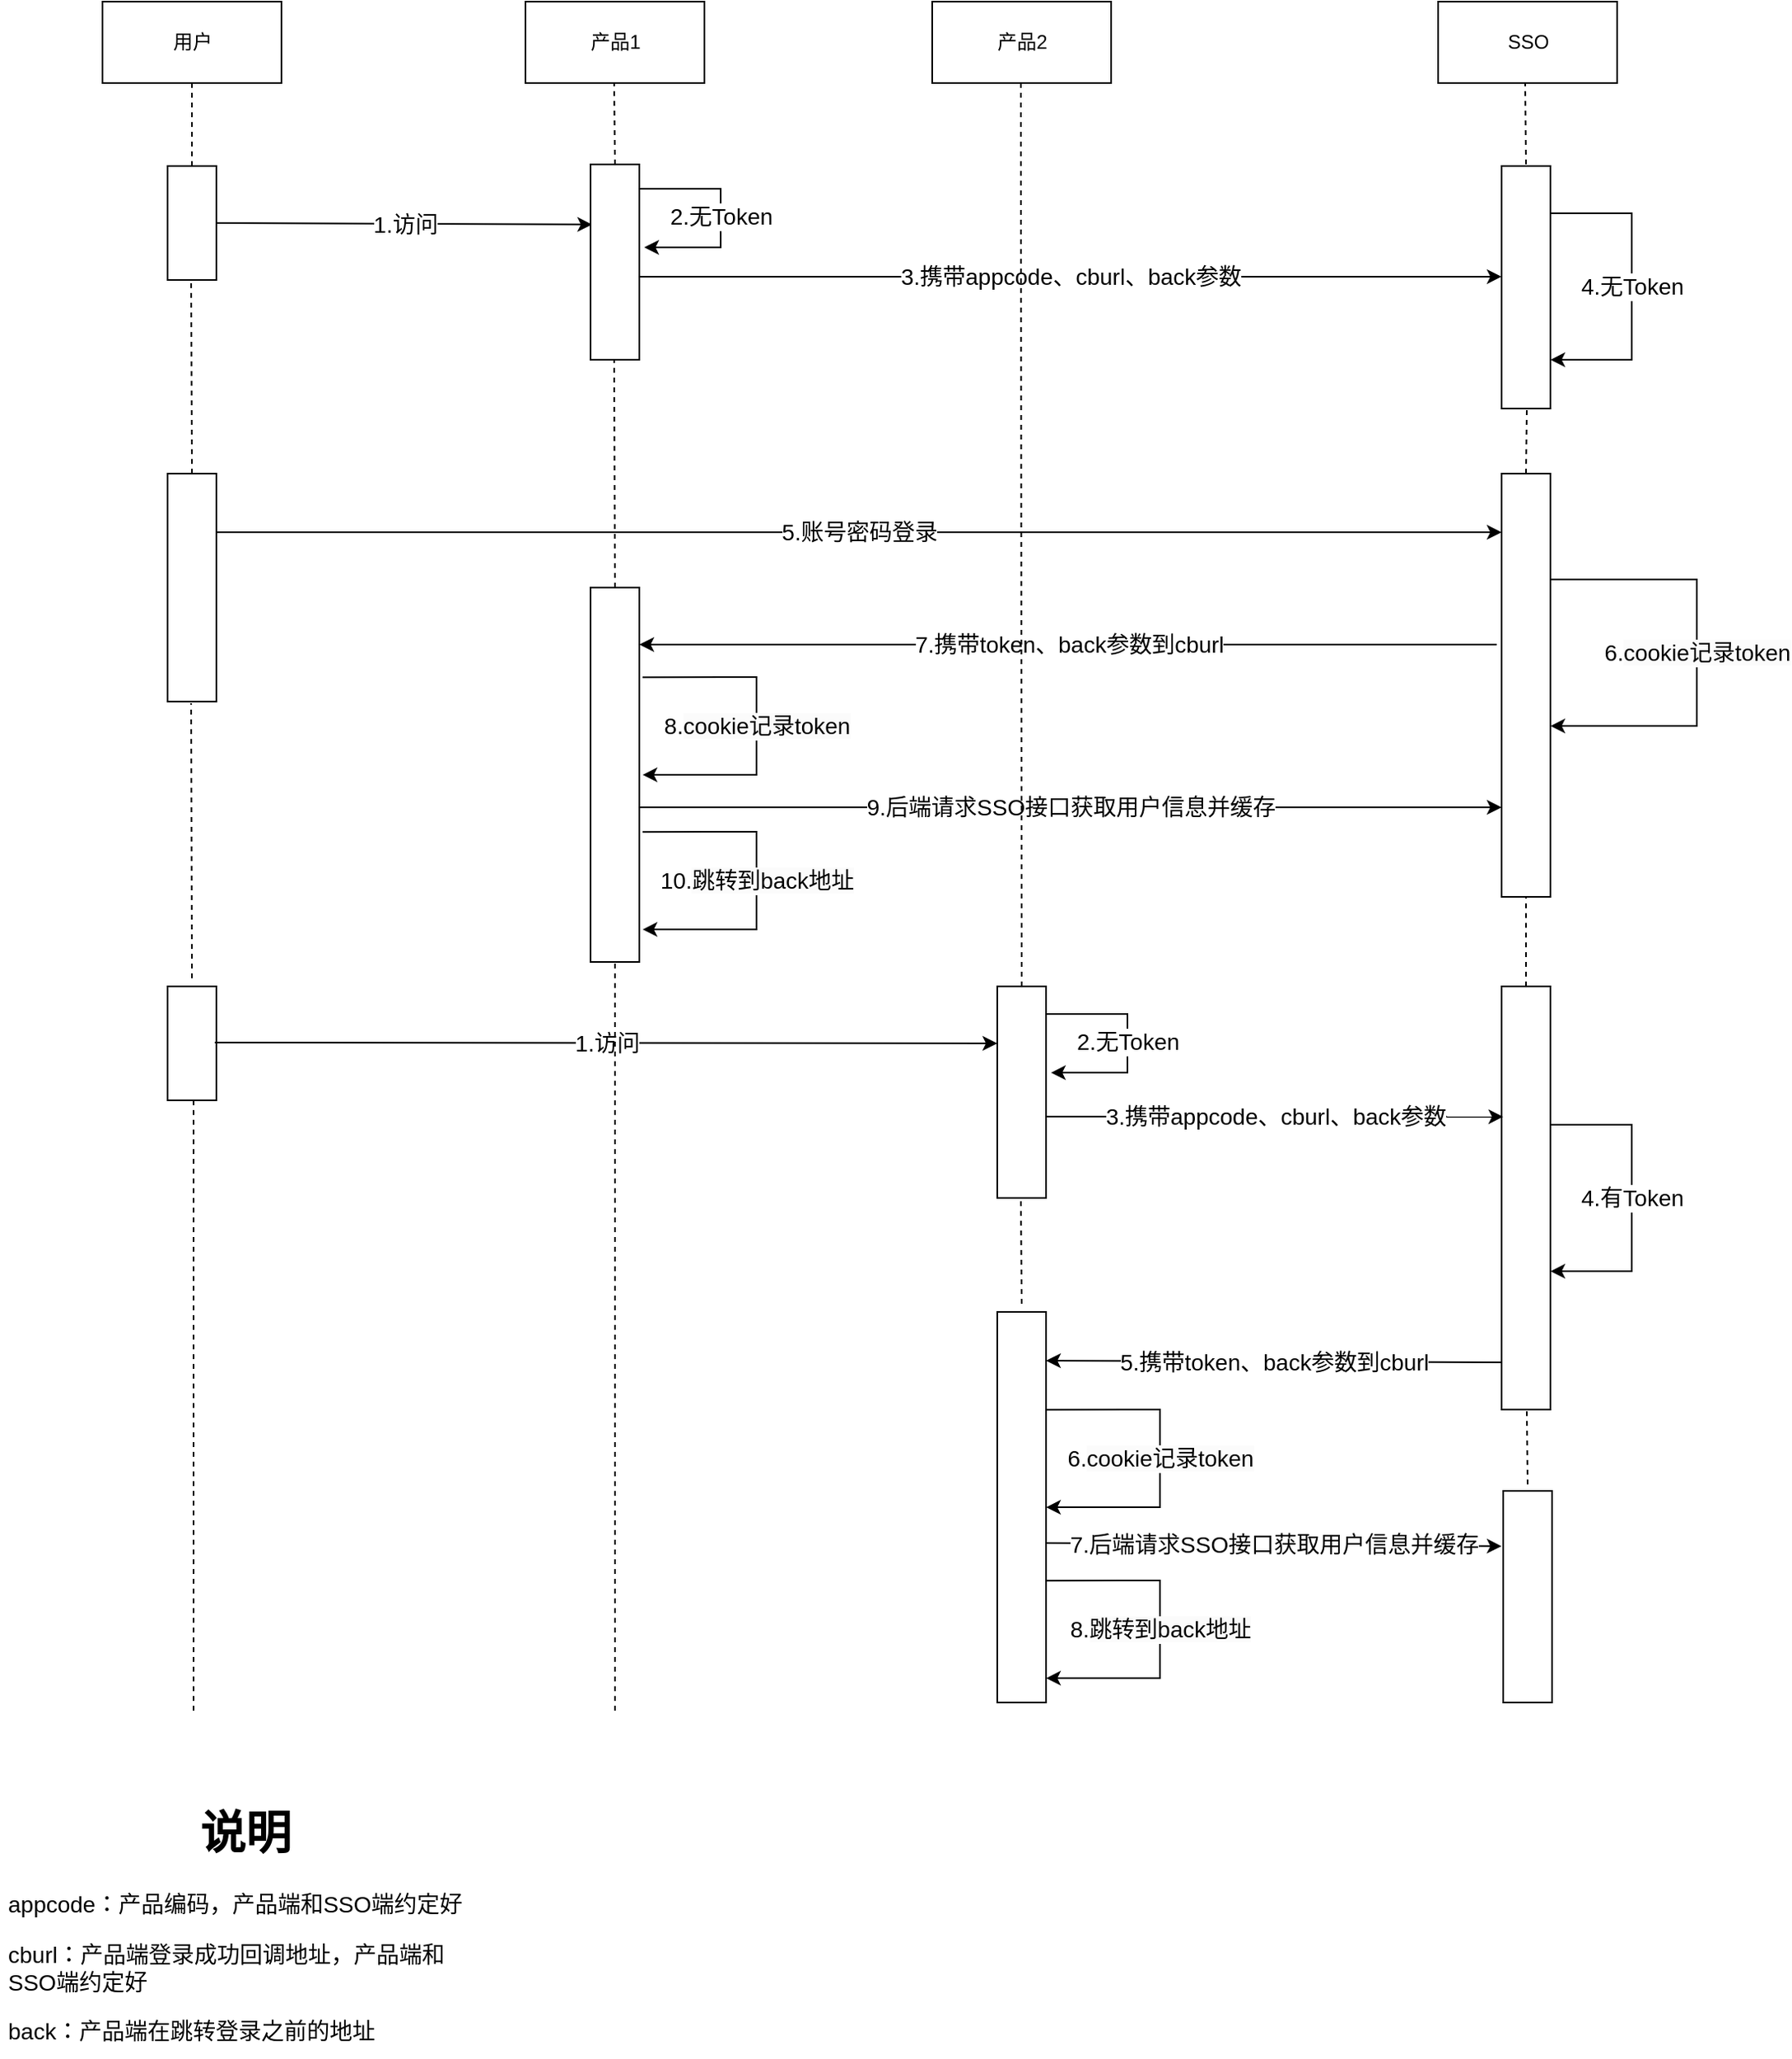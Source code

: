 <mxfile version="20.7.4" type="device"><diagram name="Page-1" id="13e1069c-82ec-6db2-03f1-153e76fe0fe0"><mxGraphModel dx="1050" dy="621" grid="1" gridSize="10" guides="0" tooltips="1" connect="1" arrows="1" fold="1" page="1" pageScale="1" pageWidth="400" pageHeight="450" background="none" math="0" shadow="0"><root><mxCell id="0"/><mxCell id="1" parent="0"/><mxCell id="BJBX-nfhOxkRz0xI571y-1" value="用户" style="html=1;rounded=0;" parent="1" vertex="1"><mxGeometry x="93" y="50" width="110" height="50" as="geometry"/></mxCell><mxCell id="BJBX-nfhOxkRz0xI571y-3" value="SSO" style="html=1;rounded=0;" parent="1" vertex="1"><mxGeometry x="914" y="50" width="110" height="50" as="geometry"/></mxCell><mxCell id="BJBX-nfhOxkRz0xI571y-4" value="产品1" style="html=1;rounded=0;" parent="1" vertex="1"><mxGeometry x="353" y="50" width="110" height="50" as="geometry"/></mxCell><mxCell id="BJBX-nfhOxkRz0xI571y-5" value="产品2" style="html=1;rounded=0;" parent="1" vertex="1"><mxGeometry x="603" y="50" width="110" height="50" as="geometry"/></mxCell><mxCell id="BJBX-nfhOxkRz0xI571y-6" value="" style="rounded=0;whiteSpace=wrap;html=1;" parent="1" vertex="1"><mxGeometry x="133" y="151" width="30" height="70" as="geometry"/></mxCell><mxCell id="BJBX-nfhOxkRz0xI571y-11" value="" style="endArrow=classic;html=1;rounded=0;strokeWidth=1;exitX=1;exitY=0.5;exitDx=0;exitDy=0;entryX=0.033;entryY=0.308;entryDx=0;entryDy=0;entryPerimeter=0;" parent="1" source="BJBX-nfhOxkRz0xI571y-6" target="BJBX-nfhOxkRz0xI571y-16" edge="1"><mxGeometry relative="1" as="geometry"><mxPoint x="203" y="190" as="sourcePoint"/><mxPoint x="333" y="185.1" as="targetPoint"/></mxGeometry></mxCell><mxCell id="BJBX-nfhOxkRz0xI571y-12" value="1.访问" style="edgeLabel;resizable=0;html=1;align=center;verticalAlign=middle;fontSize=14;rounded=0;" parent="BJBX-nfhOxkRz0xI571y-11" connectable="0" vertex="1"><mxGeometry relative="1" as="geometry"/></mxCell><mxCell id="BJBX-nfhOxkRz0xI571y-14" value="" style="endArrow=none;dashed=1;html=1;rounded=0;strokeWidth=1;fontSize=14;entryX=0.5;entryY=1;entryDx=0;entryDy=0;exitX=0.5;exitY=0;exitDx=0;exitDy=0;" parent="1" source="BJBX-nfhOxkRz0xI571y-6" target="BJBX-nfhOxkRz0xI571y-1" edge="1"><mxGeometry width="50" height="50" relative="1" as="geometry"><mxPoint x="143" y="160" as="sourcePoint"/><mxPoint x="193" y="110" as="targetPoint"/></mxGeometry></mxCell><mxCell id="BJBX-nfhOxkRz0xI571y-16" value="" style="rounded=0;whiteSpace=wrap;html=1;" parent="1" vertex="1"><mxGeometry x="393" y="150" width="30" height="120" as="geometry"/></mxCell><mxCell id="BJBX-nfhOxkRz0xI571y-24" value="" style="rounded=0;whiteSpace=wrap;html=1;" parent="1" vertex="1"><mxGeometry x="953" y="151" width="30" height="149" as="geometry"/></mxCell><mxCell id="BJBX-nfhOxkRz0xI571y-25" value="" style="endArrow=classic;html=1;rounded=0;strokeWidth=1;fontSize=14;entryX=0;entryY=0.456;entryDx=0;entryDy=0;entryPerimeter=0;" parent="1" target="BJBX-nfhOxkRz0xI571y-24" edge="1"><mxGeometry relative="1" as="geometry"><mxPoint x="423" y="219" as="sourcePoint"/><mxPoint x="883" y="218.936" as="targetPoint"/></mxGeometry></mxCell><mxCell id="BJBX-nfhOxkRz0xI571y-26" value="3.携带appcode、cburl、back参数" style="edgeLabel;resizable=0;html=1;align=center;verticalAlign=middle;fontSize=14;rounded=0;" parent="BJBX-nfhOxkRz0xI571y-25" connectable="0" vertex="1"><mxGeometry relative="1" as="geometry"/></mxCell><mxCell id="BJBX-nfhOxkRz0xI571y-27" value="" style="endArrow=classic;html=1;rounded=0;strokeWidth=1;fontSize=14;entryX=1;entryY=0.799;entryDx=0;entryDy=0;entryPerimeter=0;" parent="1" target="BJBX-nfhOxkRz0xI571y-24" edge="1"><mxGeometry relative="1" as="geometry"><mxPoint x="983" y="180" as="sourcePoint"/><mxPoint x="1013" y="250" as="targetPoint"/><Array as="points"><mxPoint x="1033" y="180"/><mxPoint x="1033" y="270"/></Array></mxGeometry></mxCell><mxCell id="BJBX-nfhOxkRz0xI571y-28" value="4.无Token" style="edgeLabel;resizable=0;html=1;align=center;verticalAlign=middle;fontSize=14;rounded=0;" parent="BJBX-nfhOxkRz0xI571y-27" connectable="0" vertex="1"><mxGeometry relative="1" as="geometry"/></mxCell><mxCell id="BJBX-nfhOxkRz0xI571y-29" value="" style="rounded=0;whiteSpace=wrap;html=1;" parent="1" vertex="1"><mxGeometry x="133" y="340" width="30" height="140" as="geometry"/></mxCell><mxCell id="BJBX-nfhOxkRz0xI571y-30" value="" style="rounded=0;whiteSpace=wrap;html=1;" parent="1" vertex="1"><mxGeometry x="953" y="340" width="30" height="260" as="geometry"/></mxCell><mxCell id="BJBX-nfhOxkRz0xI571y-31" value="" style="endArrow=classic;html=1;rounded=0;strokeWidth=1;fontSize=14;exitX=1;exitY=0.5;exitDx=0;exitDy=0;" parent="1" edge="1"><mxGeometry relative="1" as="geometry"><mxPoint x="163" y="376" as="sourcePoint"/><mxPoint x="953" y="376" as="targetPoint"/></mxGeometry></mxCell><mxCell id="BJBX-nfhOxkRz0xI571y-32" value="5.账号密码登录" style="edgeLabel;resizable=0;html=1;align=center;verticalAlign=middle;fontSize=14;rounded=0;" parent="BJBX-nfhOxkRz0xI571y-31" connectable="0" vertex="1"><mxGeometry relative="1" as="geometry"/></mxCell><mxCell id="BJBX-nfhOxkRz0xI571y-33" value="" style="endArrow=classic;html=1;rounded=0;strokeWidth=1;fontSize=14;" parent="1" edge="1"><mxGeometry relative="1" as="geometry"><mxPoint x="950" y="445" as="sourcePoint"/><mxPoint x="423" y="445" as="targetPoint"/></mxGeometry></mxCell><mxCell id="BJBX-nfhOxkRz0xI571y-34" value="7.携带token、back参数到cburl" style="edgeLabel;resizable=0;html=1;align=center;verticalAlign=middle;fontSize=14;rounded=0;" parent="BJBX-nfhOxkRz0xI571y-33" connectable="0" vertex="1"><mxGeometry relative="1" as="geometry"/></mxCell><mxCell id="BJBX-nfhOxkRz0xI571y-36" value="" style="rounded=0;whiteSpace=wrap;html=1;" parent="1" vertex="1"><mxGeometry x="393" y="410" width="30" height="230" as="geometry"/></mxCell><mxCell id="BJBX-nfhOxkRz0xI571y-37" value="" style="endArrow=classic;html=1;rounded=0;strokeWidth=1;fontSize=14;" parent="1" edge="1"><mxGeometry relative="1" as="geometry"><mxPoint x="423" y="545" as="sourcePoint"/><mxPoint x="953" y="545" as="targetPoint"/></mxGeometry></mxCell><mxCell id="BJBX-nfhOxkRz0xI571y-38" value="9.后端请求SSO接口获取用户信息并缓存" style="edgeLabel;resizable=0;html=1;align=center;verticalAlign=middle;fontSize=14;rounded=0;" parent="BJBX-nfhOxkRz0xI571y-37" connectable="0" vertex="1"><mxGeometry relative="1" as="geometry"/></mxCell><mxCell id="BJBX-nfhOxkRz0xI571y-41" value="" style="rounded=0;whiteSpace=wrap;html=1;" parent="1" vertex="1"><mxGeometry x="643" y="655" width="30" height="130" as="geometry"/></mxCell><mxCell id="BJBX-nfhOxkRz0xI571y-42" value="" style="rounded=0;whiteSpace=wrap;html=1;" parent="1" vertex="1"><mxGeometry x="133" y="655" width="30" height="70" as="geometry"/></mxCell><mxCell id="BJBX-nfhOxkRz0xI571y-43" value="" style="endArrow=classic;html=1;rounded=0;strokeWidth=1;exitX=1;exitY=0.5;exitDx=0;exitDy=0;" parent="1" edge="1"><mxGeometry relative="1" as="geometry"><mxPoint x="162.01" y="689.5" as="sourcePoint"/><mxPoint x="643" y="690" as="targetPoint"/></mxGeometry></mxCell><mxCell id="BJBX-nfhOxkRz0xI571y-44" value="1.访问" style="edgeLabel;resizable=0;html=1;align=center;verticalAlign=middle;fontSize=14;rounded=0;" parent="BJBX-nfhOxkRz0xI571y-43" connectable="0" vertex="1"><mxGeometry relative="1" as="geometry"/></mxCell><mxCell id="BJBX-nfhOxkRz0xI571y-45" value="" style="rounded=0;whiteSpace=wrap;html=1;" parent="1" vertex="1"><mxGeometry x="953" y="655" width="30" height="260" as="geometry"/></mxCell><mxCell id="BJBX-nfhOxkRz0xI571y-46" value="" style="endArrow=classic;html=1;rounded=0;strokeWidth=1;fontSize=14;entryX=0.033;entryY=0.308;entryDx=0;entryDy=0;entryPerimeter=0;" parent="1" target="BJBX-nfhOxkRz0xI571y-45" edge="1"><mxGeometry relative="1" as="geometry"><mxPoint x="673" y="735" as="sourcePoint"/><mxPoint x="883" y="735" as="targetPoint"/></mxGeometry></mxCell><mxCell id="BJBX-nfhOxkRz0xI571y-47" value="3.携带appcode、cburl、back参数" style="edgeLabel;resizable=0;html=1;align=center;verticalAlign=middle;fontSize=14;rounded=0;" parent="BJBX-nfhOxkRz0xI571y-46" connectable="0" vertex="1"><mxGeometry relative="1" as="geometry"/></mxCell><mxCell id="BJBX-nfhOxkRz0xI571y-49" value="" style="endArrow=classic;html=1;rounded=0;strokeWidth=1;fontSize=14;entryX=1;entryY=0.799;entryDx=0;entryDy=0;entryPerimeter=0;" parent="1" edge="1"><mxGeometry relative="1" as="geometry"><mxPoint x="983" y="739.97" as="sourcePoint"/><mxPoint x="983" y="830.021" as="targetPoint"/><Array as="points"><mxPoint x="1033" y="739.97"/><mxPoint x="1033" y="829.97"/></Array></mxGeometry></mxCell><mxCell id="BJBX-nfhOxkRz0xI571y-50" value="4.有Token" style="edgeLabel;resizable=0;html=1;align=center;verticalAlign=middle;fontSize=14;rounded=0;" parent="BJBX-nfhOxkRz0xI571y-49" connectable="0" vertex="1"><mxGeometry relative="1" as="geometry"/></mxCell><mxCell id="BJBX-nfhOxkRz0xI571y-51" value="" style="endArrow=classic;html=1;rounded=0;strokeWidth=1;fontSize=14;exitX=0;exitY=0.5;exitDx=0;exitDy=0;" parent="1" edge="1"><mxGeometry relative="1" as="geometry"><mxPoint x="953" y="886" as="sourcePoint"/><mxPoint x="673" y="885" as="targetPoint"/></mxGeometry></mxCell><mxCell id="BJBX-nfhOxkRz0xI571y-52" value="5.携带token、back参数到cburl" style="edgeLabel;resizable=0;html=1;align=center;verticalAlign=middle;fontSize=14;rounded=0;" parent="BJBX-nfhOxkRz0xI571y-51" connectable="0" vertex="1"><mxGeometry relative="1" as="geometry"/></mxCell><mxCell id="BJBX-nfhOxkRz0xI571y-54" value="" style="endArrow=classic;html=1;rounded=0;strokeWidth=1;fontSize=14;entryX=0;entryY=0.923;entryDx=0;entryDy=0;entryPerimeter=0;" parent="1" edge="1"><mxGeometry relative="1" as="geometry"><mxPoint x="673" y="997" as="sourcePoint"/><mxPoint x="953" y="998.98" as="targetPoint"/></mxGeometry></mxCell><mxCell id="BJBX-nfhOxkRz0xI571y-55" value="7.后端请求SSO接口获取用户信息并缓存" style="edgeLabel;resizable=0;html=1;align=center;verticalAlign=middle;fontSize=14;rounded=0;" parent="BJBX-nfhOxkRz0xI571y-54" connectable="0" vertex="1"><mxGeometry relative="1" as="geometry"/></mxCell><mxCell id="BJBX-nfhOxkRz0xI571y-56" value="" style="endArrow=none;dashed=1;html=1;rounded=0;strokeWidth=1;fontSize=14;entryX=0.5;entryY=1;entryDx=0;entryDy=0;exitX=0.5;exitY=0;exitDx=0;exitDy=0;" parent="1" source="BJBX-nfhOxkRz0xI571y-29" edge="1"><mxGeometry x="-1" y="109" width="50" height="50" relative="1" as="geometry"><mxPoint x="147.5" y="272" as="sourcePoint"/><mxPoint x="147.5" y="221" as="targetPoint"/><mxPoint x="104" y="109" as="offset"/></mxGeometry></mxCell><mxCell id="BJBX-nfhOxkRz0xI571y-57" value="" style="endArrow=none;dashed=1;html=1;rounded=0;strokeWidth=1;fontSize=14;entryX=0.5;entryY=1;entryDx=0;entryDy=0;" parent="1" edge="1"><mxGeometry x="-1" y="109" width="50" height="50" relative="1" as="geometry"><mxPoint x="148" y="650" as="sourcePoint"/><mxPoint x="147.5" y="481" as="targetPoint"/><mxPoint x="104" y="109" as="offset"/></mxGeometry></mxCell><mxCell id="BJBX-nfhOxkRz0xI571y-58" value="" style="endArrow=none;dashed=1;html=1;rounded=0;strokeWidth=1;fontSize=14;entryX=0.5;entryY=1;entryDx=0;entryDy=0;" parent="1" edge="1"><mxGeometry x="-1" y="109" width="50" height="50" relative="1" as="geometry"><mxPoint x="408" y="150" as="sourcePoint"/><mxPoint x="407.5" y="100" as="targetPoint"/><mxPoint x="104" y="109" as="offset"/></mxGeometry></mxCell><mxCell id="BJBX-nfhOxkRz0xI571y-59" value="" style="endArrow=none;dashed=1;html=1;rounded=0;strokeWidth=1;fontSize=14;entryX=0.5;entryY=1;entryDx=0;entryDy=0;exitX=0.5;exitY=0;exitDx=0;exitDy=0;" parent="1" source="BJBX-nfhOxkRz0xI571y-36" edge="1"><mxGeometry x="-1" y="109" width="50" height="50" relative="1" as="geometry"><mxPoint x="408" y="389" as="sourcePoint"/><mxPoint x="407.5" y="270" as="targetPoint"/><mxPoint x="104" y="109" as="offset"/></mxGeometry></mxCell><mxCell id="BJBX-nfhOxkRz0xI571y-60" value="" style="endArrow=none;dashed=1;html=1;rounded=0;strokeWidth=1;fontSize=14;entryX=0.5;entryY=1;entryDx=0;entryDy=0;exitX=0.5;exitY=0;exitDx=0;exitDy=0;" parent="1" source="BJBX-nfhOxkRz0xI571y-41" edge="1"><mxGeometry x="-1" y="109" width="50" height="50" relative="1" as="geometry"><mxPoint x="658" y="219" as="sourcePoint"/><mxPoint x="657.5" y="100" as="targetPoint"/><mxPoint x="104" y="109" as="offset"/></mxGeometry></mxCell><mxCell id="BJBX-nfhOxkRz0xI571y-61" value="" style="endArrow=none;dashed=1;html=1;rounded=0;strokeWidth=1;fontSize=14;entryX=0.5;entryY=1;entryDx=0;entryDy=0;" parent="1" edge="1"><mxGeometry x="-1" y="109" width="50" height="50" relative="1" as="geometry"><mxPoint x="968" y="150" as="sourcePoint"/><mxPoint x="967.5" y="100" as="targetPoint"/><mxPoint x="104" y="109" as="offset"/></mxGeometry></mxCell><mxCell id="BJBX-nfhOxkRz0xI571y-62" value="" style="endArrow=none;dashed=1;html=1;rounded=0;strokeWidth=1;fontSize=14;entryX=0.5;entryY=1;entryDx=0;entryDy=0;exitX=0.5;exitY=0;exitDx=0;exitDy=0;" parent="1" source="BJBX-nfhOxkRz0xI571y-30" edge="1"><mxGeometry x="-1" y="109" width="50" height="50" relative="1" as="geometry"><mxPoint x="969" y="330" as="sourcePoint"/><mxPoint x="968.5" y="300" as="targetPoint"/><mxPoint x="104" y="109" as="offset"/></mxGeometry></mxCell><mxCell id="BJBX-nfhOxkRz0xI571y-63" value="" style="endArrow=none;dashed=1;html=1;rounded=0;strokeWidth=1;fontSize=14;entryX=0.5;entryY=1;entryDx=0;entryDy=0;exitX=0.5;exitY=0;exitDx=0;exitDy=0;" parent="1" source="BJBX-nfhOxkRz0xI571y-45" target="BJBX-nfhOxkRz0xI571y-30" edge="1"><mxGeometry x="-1" y="109" width="50" height="50" relative="1" as="geometry"><mxPoint x="969" y="580" as="sourcePoint"/><mxPoint x="969" y="570" as="targetPoint"/><mxPoint x="104" y="109" as="offset"/></mxGeometry></mxCell><mxCell id="BJBX-nfhOxkRz0xI571y-64" value="" style="endArrow=classic;html=1;rounded=0;strokeWidth=1;fontSize=14;entryX=1;entryY=0.799;entryDx=0;entryDy=0;entryPerimeter=0;" parent="1" edge="1"><mxGeometry relative="1" as="geometry"><mxPoint x="983" y="404.97" as="sourcePoint"/><mxPoint x="983" y="495.021" as="targetPoint"/><Array as="points"><mxPoint x="1073" y="405"/><mxPoint x="1073" y="495"/></Array></mxGeometry></mxCell><mxCell id="BJBX-nfhOxkRz0xI571y-65" value="6.&lt;span style=&quot;background-color: rgb(251, 251, 251);&quot;&gt;cookie记录token&lt;/span&gt;" style="edgeLabel;resizable=0;html=1;align=center;verticalAlign=middle;fontSize=14;rounded=0;" parent="BJBX-nfhOxkRz0xI571y-64" connectable="0" vertex="1"><mxGeometry relative="1" as="geometry"/></mxCell><mxCell id="BJBX-nfhOxkRz0xI571y-70" value="" style="endArrow=classic;html=1;rounded=0;strokeWidth=1;fontSize=14;entryX=1.1;entryY=0.425;entryDx=0;entryDy=0;entryPerimeter=0;" parent="1" target="BJBX-nfhOxkRz0xI571y-16" edge="1"><mxGeometry relative="1" as="geometry"><mxPoint x="423" y="164.97" as="sourcePoint"/><mxPoint x="423" y="255.021" as="targetPoint"/><Array as="points"><mxPoint x="473" y="164.97"/><mxPoint x="473" y="201"/></Array></mxGeometry></mxCell><mxCell id="BJBX-nfhOxkRz0xI571y-71" value="2.无Token" style="edgeLabel;resizable=0;html=1;align=center;verticalAlign=middle;fontSize=14;rounded=0;" parent="BJBX-nfhOxkRz0xI571y-70" connectable="0" vertex="1"><mxGeometry relative="1" as="geometry"/></mxCell><mxCell id="BJBX-nfhOxkRz0xI571y-72" value="" style="endArrow=classic;html=1;rounded=0;strokeWidth=1;fontSize=14;entryX=1.1;entryY=0.425;entryDx=0;entryDy=0;entryPerimeter=0;" parent="1" edge="1"><mxGeometry relative="1" as="geometry"><mxPoint x="673" y="671.98" as="sourcePoint"/><mxPoint x="676" y="708.01" as="targetPoint"/><Array as="points"><mxPoint x="723" y="671.98"/><mxPoint x="723" y="708.01"/></Array></mxGeometry></mxCell><mxCell id="BJBX-nfhOxkRz0xI571y-73" value="2.无Token" style="edgeLabel;resizable=0;html=1;align=center;verticalAlign=middle;fontSize=14;rounded=0;" parent="BJBX-nfhOxkRz0xI571y-72" connectable="0" vertex="1"><mxGeometry relative="1" as="geometry"/></mxCell><mxCell id="BJBX-nfhOxkRz0xI571y-74" value="" style="endArrow=classic;html=1;rounded=0;strokeWidth=1;fontSize=14;entryX=1;entryY=0.799;entryDx=0;entryDy=0;entryPerimeter=0;exitX=1;exitY=0.313;exitDx=0;exitDy=0;exitPerimeter=0;" parent="1" edge="1"><mxGeometry x="0.301" y="100" relative="1" as="geometry"><mxPoint x="673" y="915.08" as="sourcePoint"/><mxPoint x="673" y="975.051" as="targetPoint"/><Array as="points"><mxPoint x="723" y="915"/><mxPoint x="743" y="915"/><mxPoint x="743" y="975"/></Array><mxPoint as="offset"/></mxGeometry></mxCell><mxCell id="BJBX-nfhOxkRz0xI571y-75" value="6.&lt;span style=&quot;background-color: rgb(251, 251, 251);&quot;&gt;cookie记录token&lt;/span&gt;" style="edgeLabel;resizable=0;html=1;align=center;verticalAlign=middle;fontSize=14;rounded=0;" parent="BJBX-nfhOxkRz0xI571y-74" connectable="0" vertex="1"><mxGeometry relative="1" as="geometry"/></mxCell><mxCell id="BJBX-nfhOxkRz0xI571y-76" value="" style="endArrow=none;dashed=1;html=1;rounded=0;strokeWidth=1;fontSize=14;entryX=0.5;entryY=1;entryDx=0;entryDy=0;" parent="1" target="BJBX-nfhOxkRz0xI571y-36" edge="1"><mxGeometry x="-1" y="109" width="50" height="50" relative="1" as="geometry"><mxPoint x="408" y="1100" as="sourcePoint"/><mxPoint x="407.5" y="570" as="targetPoint"/><mxPoint x="104" y="109" as="offset"/></mxGeometry></mxCell><mxCell id="BJBX-nfhOxkRz0xI571y-77" value="&lt;h1 style=&quot;text-align: center;&quot;&gt;说明&lt;/h1&gt;&lt;p&gt;appcode：产品编码，产品端和SSO端约定好&lt;/p&gt;&lt;p&gt;cburl：产品端登录成功回调地址，产品端和SSO端约定好&lt;/p&gt;&lt;p&gt;back：产品端在跳转登录之前的地址&lt;/p&gt;" style="text;html=1;strokeColor=none;fillColor=none;spacing=5;spacingTop=-20;whiteSpace=wrap;overflow=hidden;rounded=0;fontSize=14;" parent="1" vertex="1"><mxGeometry x="30" y="1150" width="300" height="163" as="geometry"/></mxCell><mxCell id="BJBX-nfhOxkRz0xI571y-78" value="" style="rounded=0;whiteSpace=wrap;html=1;" parent="1" vertex="1"><mxGeometry x="643" y="855" width="30" height="240" as="geometry"/></mxCell><mxCell id="BJBX-nfhOxkRz0xI571y-79" value="" style="rounded=0;whiteSpace=wrap;html=1;" parent="1" vertex="1"><mxGeometry x="954" y="965" width="30" height="130" as="geometry"/></mxCell><mxCell id="BJBX-nfhOxkRz0xI571y-80" value="" style="endArrow=classic;html=1;rounded=0;strokeWidth=1;fontSize=14;entryX=1;entryY=0.799;entryDx=0;entryDy=0;entryPerimeter=0;exitX=1;exitY=0.313;exitDx=0;exitDy=0;exitPerimeter=0;" parent="1" edge="1"><mxGeometry x="0.301" y="100" relative="1" as="geometry"><mxPoint x="673" y="1020.08" as="sourcePoint"/><mxPoint x="673" y="1080.051" as="targetPoint"/><Array as="points"><mxPoint x="723" y="1020"/><mxPoint x="743" y="1020"/><mxPoint x="743" y="1080"/></Array><mxPoint as="offset"/></mxGeometry></mxCell><mxCell id="BJBX-nfhOxkRz0xI571y-81" value="8.&lt;span style=&quot;background-color: rgb(251, 251, 251);&quot;&gt;跳转到back地址&lt;/span&gt;" style="edgeLabel;resizable=0;html=1;align=center;verticalAlign=middle;fontSize=14;rounded=0;" parent="BJBX-nfhOxkRz0xI571y-80" connectable="0" vertex="1"><mxGeometry relative="1" as="geometry"/></mxCell><mxCell id="BJBX-nfhOxkRz0xI571y-82" value="" style="endArrow=classic;html=1;rounded=0;strokeWidth=1;fontSize=14;entryX=1;entryY=0.799;entryDx=0;entryDy=0;entryPerimeter=0;exitX=1;exitY=0.313;exitDx=0;exitDy=0;exitPerimeter=0;" parent="1" edge="1"><mxGeometry x="0.301" y="100" relative="1" as="geometry"><mxPoint x="425" y="560.08" as="sourcePoint"/><mxPoint x="425" y="620.051" as="targetPoint"/><Array as="points"><mxPoint x="475" y="560"/><mxPoint x="495" y="560"/><mxPoint x="495" y="620"/></Array><mxPoint as="offset"/></mxGeometry></mxCell><mxCell id="BJBX-nfhOxkRz0xI571y-83" value="10.&lt;span style=&quot;background-color: rgb(251, 251, 251);&quot;&gt;跳转到back地址&lt;/span&gt;" style="edgeLabel;resizable=0;html=1;align=center;verticalAlign=middle;fontSize=14;rounded=0;" parent="BJBX-nfhOxkRz0xI571y-82" connectable="0" vertex="1"><mxGeometry relative="1" as="geometry"/></mxCell><mxCell id="BJBX-nfhOxkRz0xI571y-84" value="" style="endArrow=classic;html=1;rounded=0;strokeWidth=1;fontSize=14;entryX=1;entryY=0.799;entryDx=0;entryDy=0;entryPerimeter=0;exitX=1;exitY=0.313;exitDx=0;exitDy=0;exitPerimeter=0;" parent="1" edge="1"><mxGeometry x="0.301" y="100" relative="1" as="geometry"><mxPoint x="425" y="465.08" as="sourcePoint"/><mxPoint x="425" y="525.051" as="targetPoint"/><Array as="points"><mxPoint x="475" y="465"/><mxPoint x="495" y="465"/><mxPoint x="495" y="525"/></Array><mxPoint as="offset"/></mxGeometry></mxCell><mxCell id="BJBX-nfhOxkRz0xI571y-85" value="8.&lt;span style=&quot;background-color: rgb(251, 251, 251);&quot;&gt;cookie记录token&lt;/span&gt;" style="edgeLabel;resizable=0;html=1;align=center;verticalAlign=middle;fontSize=14;rounded=0;" parent="BJBX-nfhOxkRz0xI571y-84" connectable="0" vertex="1"><mxGeometry relative="1" as="geometry"/></mxCell><mxCell id="BJBX-nfhOxkRz0xI571y-86" value="" style="endArrow=none;dashed=1;html=1;rounded=0;strokeWidth=1;fontSize=14;entryX=0.5;entryY=1;entryDx=0;entryDy=0;" parent="1" edge="1"><mxGeometry x="-1" y="109" width="50" height="50" relative="1" as="geometry"><mxPoint x="658" y="850" as="sourcePoint"/><mxPoint x="657.5" y="785" as="targetPoint"/><mxPoint x="104" y="109" as="offset"/></mxGeometry></mxCell><mxCell id="BJBX-nfhOxkRz0xI571y-87" value="" style="endArrow=none;dashed=1;html=1;rounded=0;strokeWidth=1;fontSize=14;entryX=0.5;entryY=1;entryDx=0;entryDy=0;" parent="1" edge="1"><mxGeometry x="-1" y="109" width="50" height="50" relative="1" as="geometry"><mxPoint x="969" y="961" as="sourcePoint"/><mxPoint x="968.5" y="916" as="targetPoint"/><mxPoint x="104" y="109" as="offset"/></mxGeometry></mxCell><mxCell id="2vPa_ewNaw47nk3enqVF-1" value="" style="endArrow=none;dashed=1;html=1;rounded=0;strokeWidth=1;fontSize=14;entryX=0.5;entryY=1;entryDx=0;entryDy=0;" edge="1" parent="1"><mxGeometry x="-1" y="109" width="50" height="50" relative="1" as="geometry"><mxPoint x="149" y="1100" as="sourcePoint"/><mxPoint x="149" y="725" as="targetPoint"/><mxPoint x="104" y="109" as="offset"/></mxGeometry></mxCell></root></mxGraphModel></diagram></mxfile>